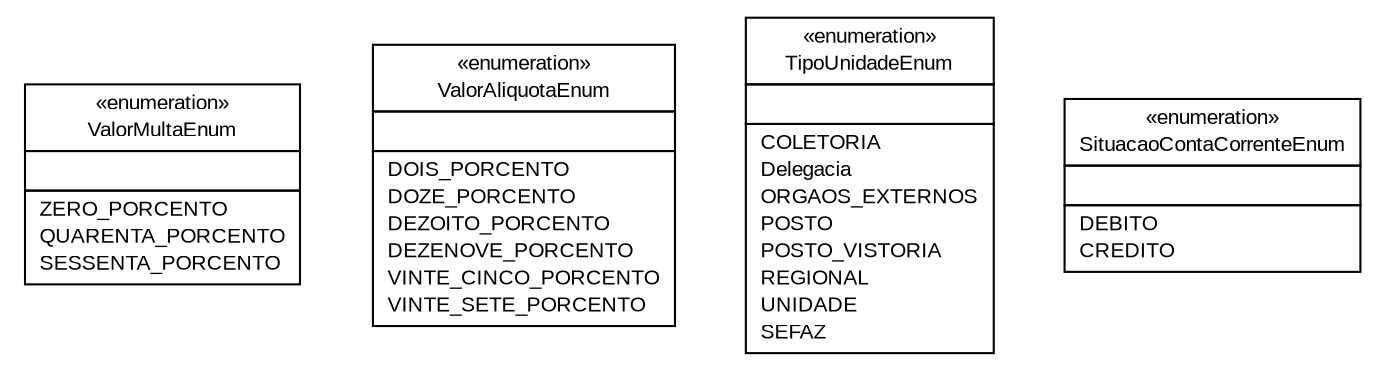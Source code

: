 #!/usr/local/bin/dot
#
# Class diagram 
# Generated by UMLGraph version R5_6 (http://www.umlgraph.org/)
#

digraph G {
	edge [fontname="arial",fontsize=10,labelfontname="arial",labelfontsize=10];
	node [fontname="arial",fontsize=10,shape=plaintext];
	nodesep=0.25;
	ranksep=0.5;
	// br.gov.to.sefaz.arr.dare.enums.ValorMultaEnum
	c776 [label=<<table title="br.gov.to.sefaz.arr.dare.enums.ValorMultaEnum" border="0" cellborder="1" cellspacing="0" cellpadding="2" port="p" href="./ValorMultaEnum.html">
		<tr><td><table border="0" cellspacing="0" cellpadding="1">
<tr><td align="center" balign="center"> &#171;enumeration&#187; </td></tr>
<tr><td align="center" balign="center"> ValorMultaEnum </td></tr>
		</table></td></tr>
		<tr><td><table border="0" cellspacing="0" cellpadding="1">
<tr><td align="left" balign="left">  </td></tr>
		</table></td></tr>
		<tr><td><table border="0" cellspacing="0" cellpadding="1">
<tr><td align="left" balign="left"> ZERO_PORCENTO </td></tr>
<tr><td align="left" balign="left"> QUARENTA_PORCENTO </td></tr>
<tr><td align="left" balign="left"> SESSENTA_PORCENTO </td></tr>
		</table></td></tr>
		</table>>, URL="./ValorMultaEnum.html", fontname="arial", fontcolor="black", fontsize=10.0];
	// br.gov.to.sefaz.arr.dare.enums.ValorAliquotaEnum
	c777 [label=<<table title="br.gov.to.sefaz.arr.dare.enums.ValorAliquotaEnum" border="0" cellborder="1" cellspacing="0" cellpadding="2" port="p" href="./ValorAliquotaEnum.html">
		<tr><td><table border="0" cellspacing="0" cellpadding="1">
<tr><td align="center" balign="center"> &#171;enumeration&#187; </td></tr>
<tr><td align="center" balign="center"> ValorAliquotaEnum </td></tr>
		</table></td></tr>
		<tr><td><table border="0" cellspacing="0" cellpadding="1">
<tr><td align="left" balign="left">  </td></tr>
		</table></td></tr>
		<tr><td><table border="0" cellspacing="0" cellpadding="1">
<tr><td align="left" balign="left"> DOIS_PORCENTO </td></tr>
<tr><td align="left" balign="left"> DOZE_PORCENTO </td></tr>
<tr><td align="left" balign="left"> DEZOITO_PORCENTO </td></tr>
<tr><td align="left" balign="left"> DEZENOVE_PORCENTO </td></tr>
<tr><td align="left" balign="left"> VINTE_CINCO_PORCENTO </td></tr>
<tr><td align="left" balign="left"> VINTE_SETE_PORCENTO </td></tr>
		</table></td></tr>
		</table>>, URL="./ValorAliquotaEnum.html", fontname="arial", fontcolor="black", fontsize=10.0];
	// br.gov.to.sefaz.arr.dare.enums.TipoUnidadeEnum
	c778 [label=<<table title="br.gov.to.sefaz.arr.dare.enums.TipoUnidadeEnum" border="0" cellborder="1" cellspacing="0" cellpadding="2" port="p" href="./TipoUnidadeEnum.html">
		<tr><td><table border="0" cellspacing="0" cellpadding="1">
<tr><td align="center" balign="center"> &#171;enumeration&#187; </td></tr>
<tr><td align="center" balign="center"> TipoUnidadeEnum </td></tr>
		</table></td></tr>
		<tr><td><table border="0" cellspacing="0" cellpadding="1">
<tr><td align="left" balign="left">  </td></tr>
		</table></td></tr>
		<tr><td><table border="0" cellspacing="0" cellpadding="1">
<tr><td align="left" balign="left"> COLETORIA </td></tr>
<tr><td align="left" balign="left"> Delegacia </td></tr>
<tr><td align="left" balign="left"> ORGAOS_EXTERNOS </td></tr>
<tr><td align="left" balign="left"> POSTO </td></tr>
<tr><td align="left" balign="left"> POSTO_VISTORIA </td></tr>
<tr><td align="left" balign="left"> REGIONAL </td></tr>
<tr><td align="left" balign="left"> UNIDADE </td></tr>
<tr><td align="left" balign="left"> SEFAZ </td></tr>
		</table></td></tr>
		</table>>, URL="./TipoUnidadeEnum.html", fontname="arial", fontcolor="black", fontsize=10.0];
	// br.gov.to.sefaz.arr.dare.enums.SituacaoContaCorrenteEnum
	c779 [label=<<table title="br.gov.to.sefaz.arr.dare.enums.SituacaoContaCorrenteEnum" border="0" cellborder="1" cellspacing="0" cellpadding="2" port="p" href="./SituacaoContaCorrenteEnum.html">
		<tr><td><table border="0" cellspacing="0" cellpadding="1">
<tr><td align="center" balign="center"> &#171;enumeration&#187; </td></tr>
<tr><td align="center" balign="center"> SituacaoContaCorrenteEnum </td></tr>
		</table></td></tr>
		<tr><td><table border="0" cellspacing="0" cellpadding="1">
<tr><td align="left" balign="left">  </td></tr>
		</table></td></tr>
		<tr><td><table border="0" cellspacing="0" cellpadding="1">
<tr><td align="left" balign="left"> DEBITO </td></tr>
<tr><td align="left" balign="left"> CREDITO </td></tr>
		</table></td></tr>
		</table>>, URL="./SituacaoContaCorrenteEnum.html", fontname="arial", fontcolor="black", fontsize=10.0];
}

